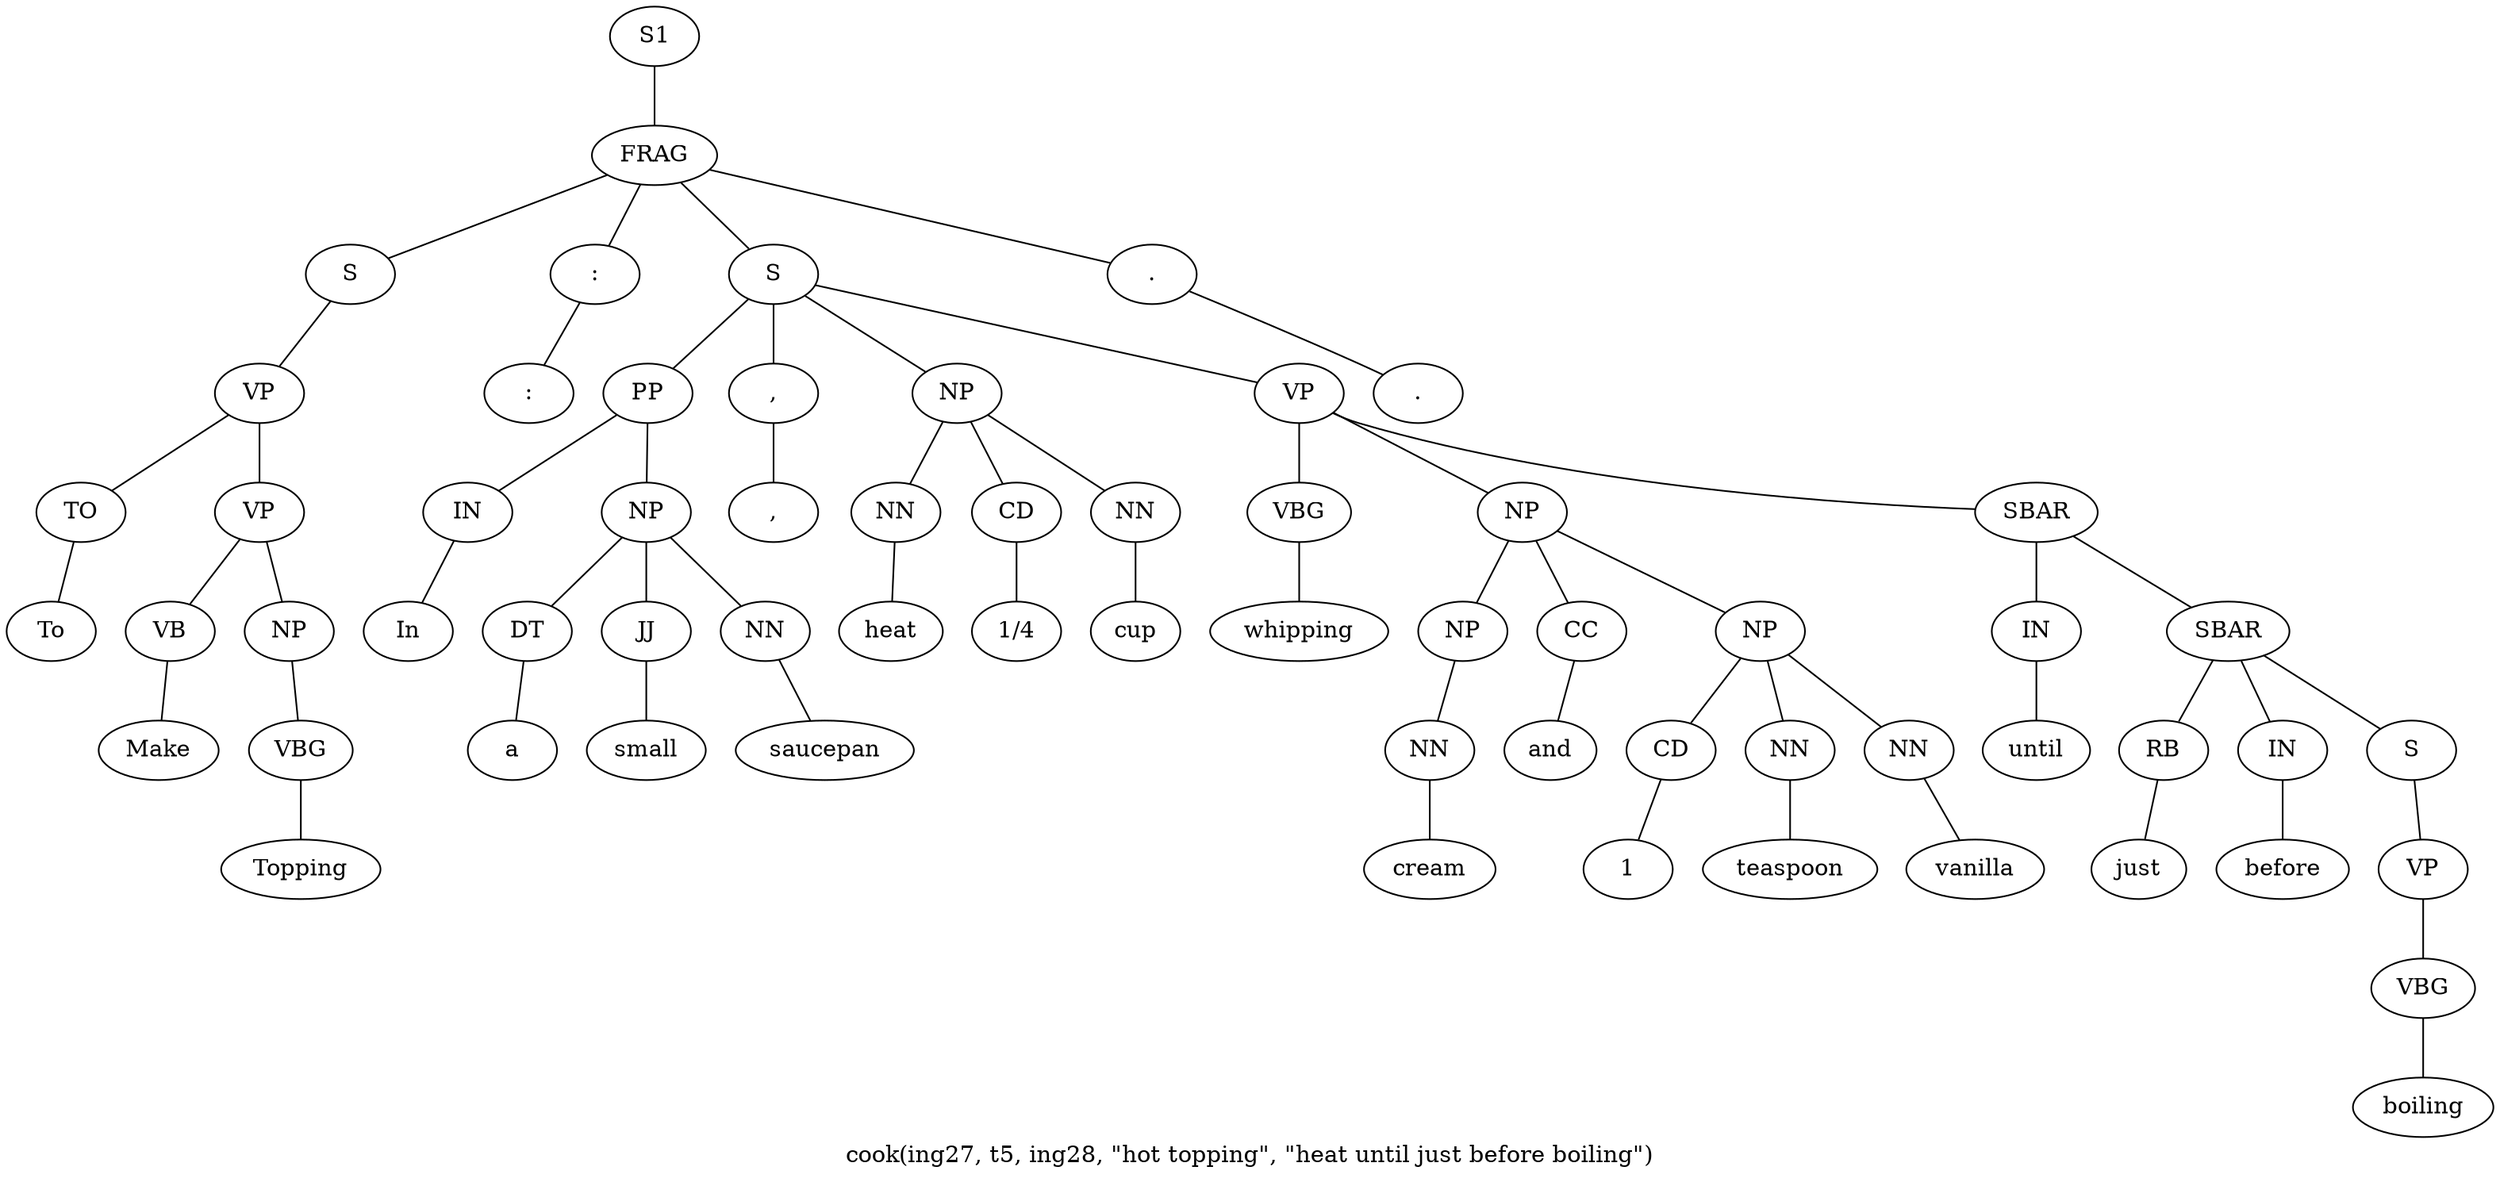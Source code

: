 graph SyntaxGraph {
	label = "cook(ing27, t5, ing28, \"hot topping\", \"heat until just before boiling\")";
	Node0 [label="S1"];
	Node1 [label="FRAG"];
	Node2 [label="S"];
	Node3 [label="VP"];
	Node4 [label="TO"];
	Node5 [label="To"];
	Node6 [label="VP"];
	Node7 [label="VB"];
	Node8 [label="Make"];
	Node9 [label="NP"];
	Node10 [label="VBG"];
	Node11 [label="Topping"];
	Node12 [label=":"];
	Node13 [label=":"];
	Node14 [label="S"];
	Node15 [label="PP"];
	Node16 [label="IN"];
	Node17 [label="In"];
	Node18 [label="NP"];
	Node19 [label="DT"];
	Node20 [label="a"];
	Node21 [label="JJ"];
	Node22 [label="small"];
	Node23 [label="NN"];
	Node24 [label="saucepan"];
	Node25 [label=","];
	Node26 [label=","];
	Node27 [label="NP"];
	Node28 [label="NN"];
	Node29 [label="heat"];
	Node30 [label="CD"];
	Node31 [label="1/4"];
	Node32 [label="NN"];
	Node33 [label="cup"];
	Node34 [label="VP"];
	Node35 [label="VBG"];
	Node36 [label="whipping"];
	Node37 [label="NP"];
	Node38 [label="NP"];
	Node39 [label="NN"];
	Node40 [label="cream"];
	Node41 [label="CC"];
	Node42 [label="and"];
	Node43 [label="NP"];
	Node44 [label="CD"];
	Node45 [label="1"];
	Node46 [label="NN"];
	Node47 [label="teaspoon"];
	Node48 [label="NN"];
	Node49 [label="vanilla"];
	Node50 [label="SBAR"];
	Node51 [label="IN"];
	Node52 [label="until"];
	Node53 [label="SBAR"];
	Node54 [label="RB"];
	Node55 [label="just"];
	Node56 [label="IN"];
	Node57 [label="before"];
	Node58 [label="S"];
	Node59 [label="VP"];
	Node60 [label="VBG"];
	Node61 [label="boiling"];
	Node62 [label="."];
	Node63 [label="."];

	Node0 -- Node1;
	Node1 -- Node2;
	Node1 -- Node12;
	Node1 -- Node14;
	Node1 -- Node62;
	Node2 -- Node3;
	Node3 -- Node4;
	Node3 -- Node6;
	Node4 -- Node5;
	Node6 -- Node7;
	Node6 -- Node9;
	Node7 -- Node8;
	Node9 -- Node10;
	Node10 -- Node11;
	Node12 -- Node13;
	Node14 -- Node15;
	Node14 -- Node25;
	Node14 -- Node27;
	Node14 -- Node34;
	Node15 -- Node16;
	Node15 -- Node18;
	Node16 -- Node17;
	Node18 -- Node19;
	Node18 -- Node21;
	Node18 -- Node23;
	Node19 -- Node20;
	Node21 -- Node22;
	Node23 -- Node24;
	Node25 -- Node26;
	Node27 -- Node28;
	Node27 -- Node30;
	Node27 -- Node32;
	Node28 -- Node29;
	Node30 -- Node31;
	Node32 -- Node33;
	Node34 -- Node35;
	Node34 -- Node37;
	Node34 -- Node50;
	Node35 -- Node36;
	Node37 -- Node38;
	Node37 -- Node41;
	Node37 -- Node43;
	Node38 -- Node39;
	Node39 -- Node40;
	Node41 -- Node42;
	Node43 -- Node44;
	Node43 -- Node46;
	Node43 -- Node48;
	Node44 -- Node45;
	Node46 -- Node47;
	Node48 -- Node49;
	Node50 -- Node51;
	Node50 -- Node53;
	Node51 -- Node52;
	Node53 -- Node54;
	Node53 -- Node56;
	Node53 -- Node58;
	Node54 -- Node55;
	Node56 -- Node57;
	Node58 -- Node59;
	Node59 -- Node60;
	Node60 -- Node61;
	Node62 -- Node63;
}